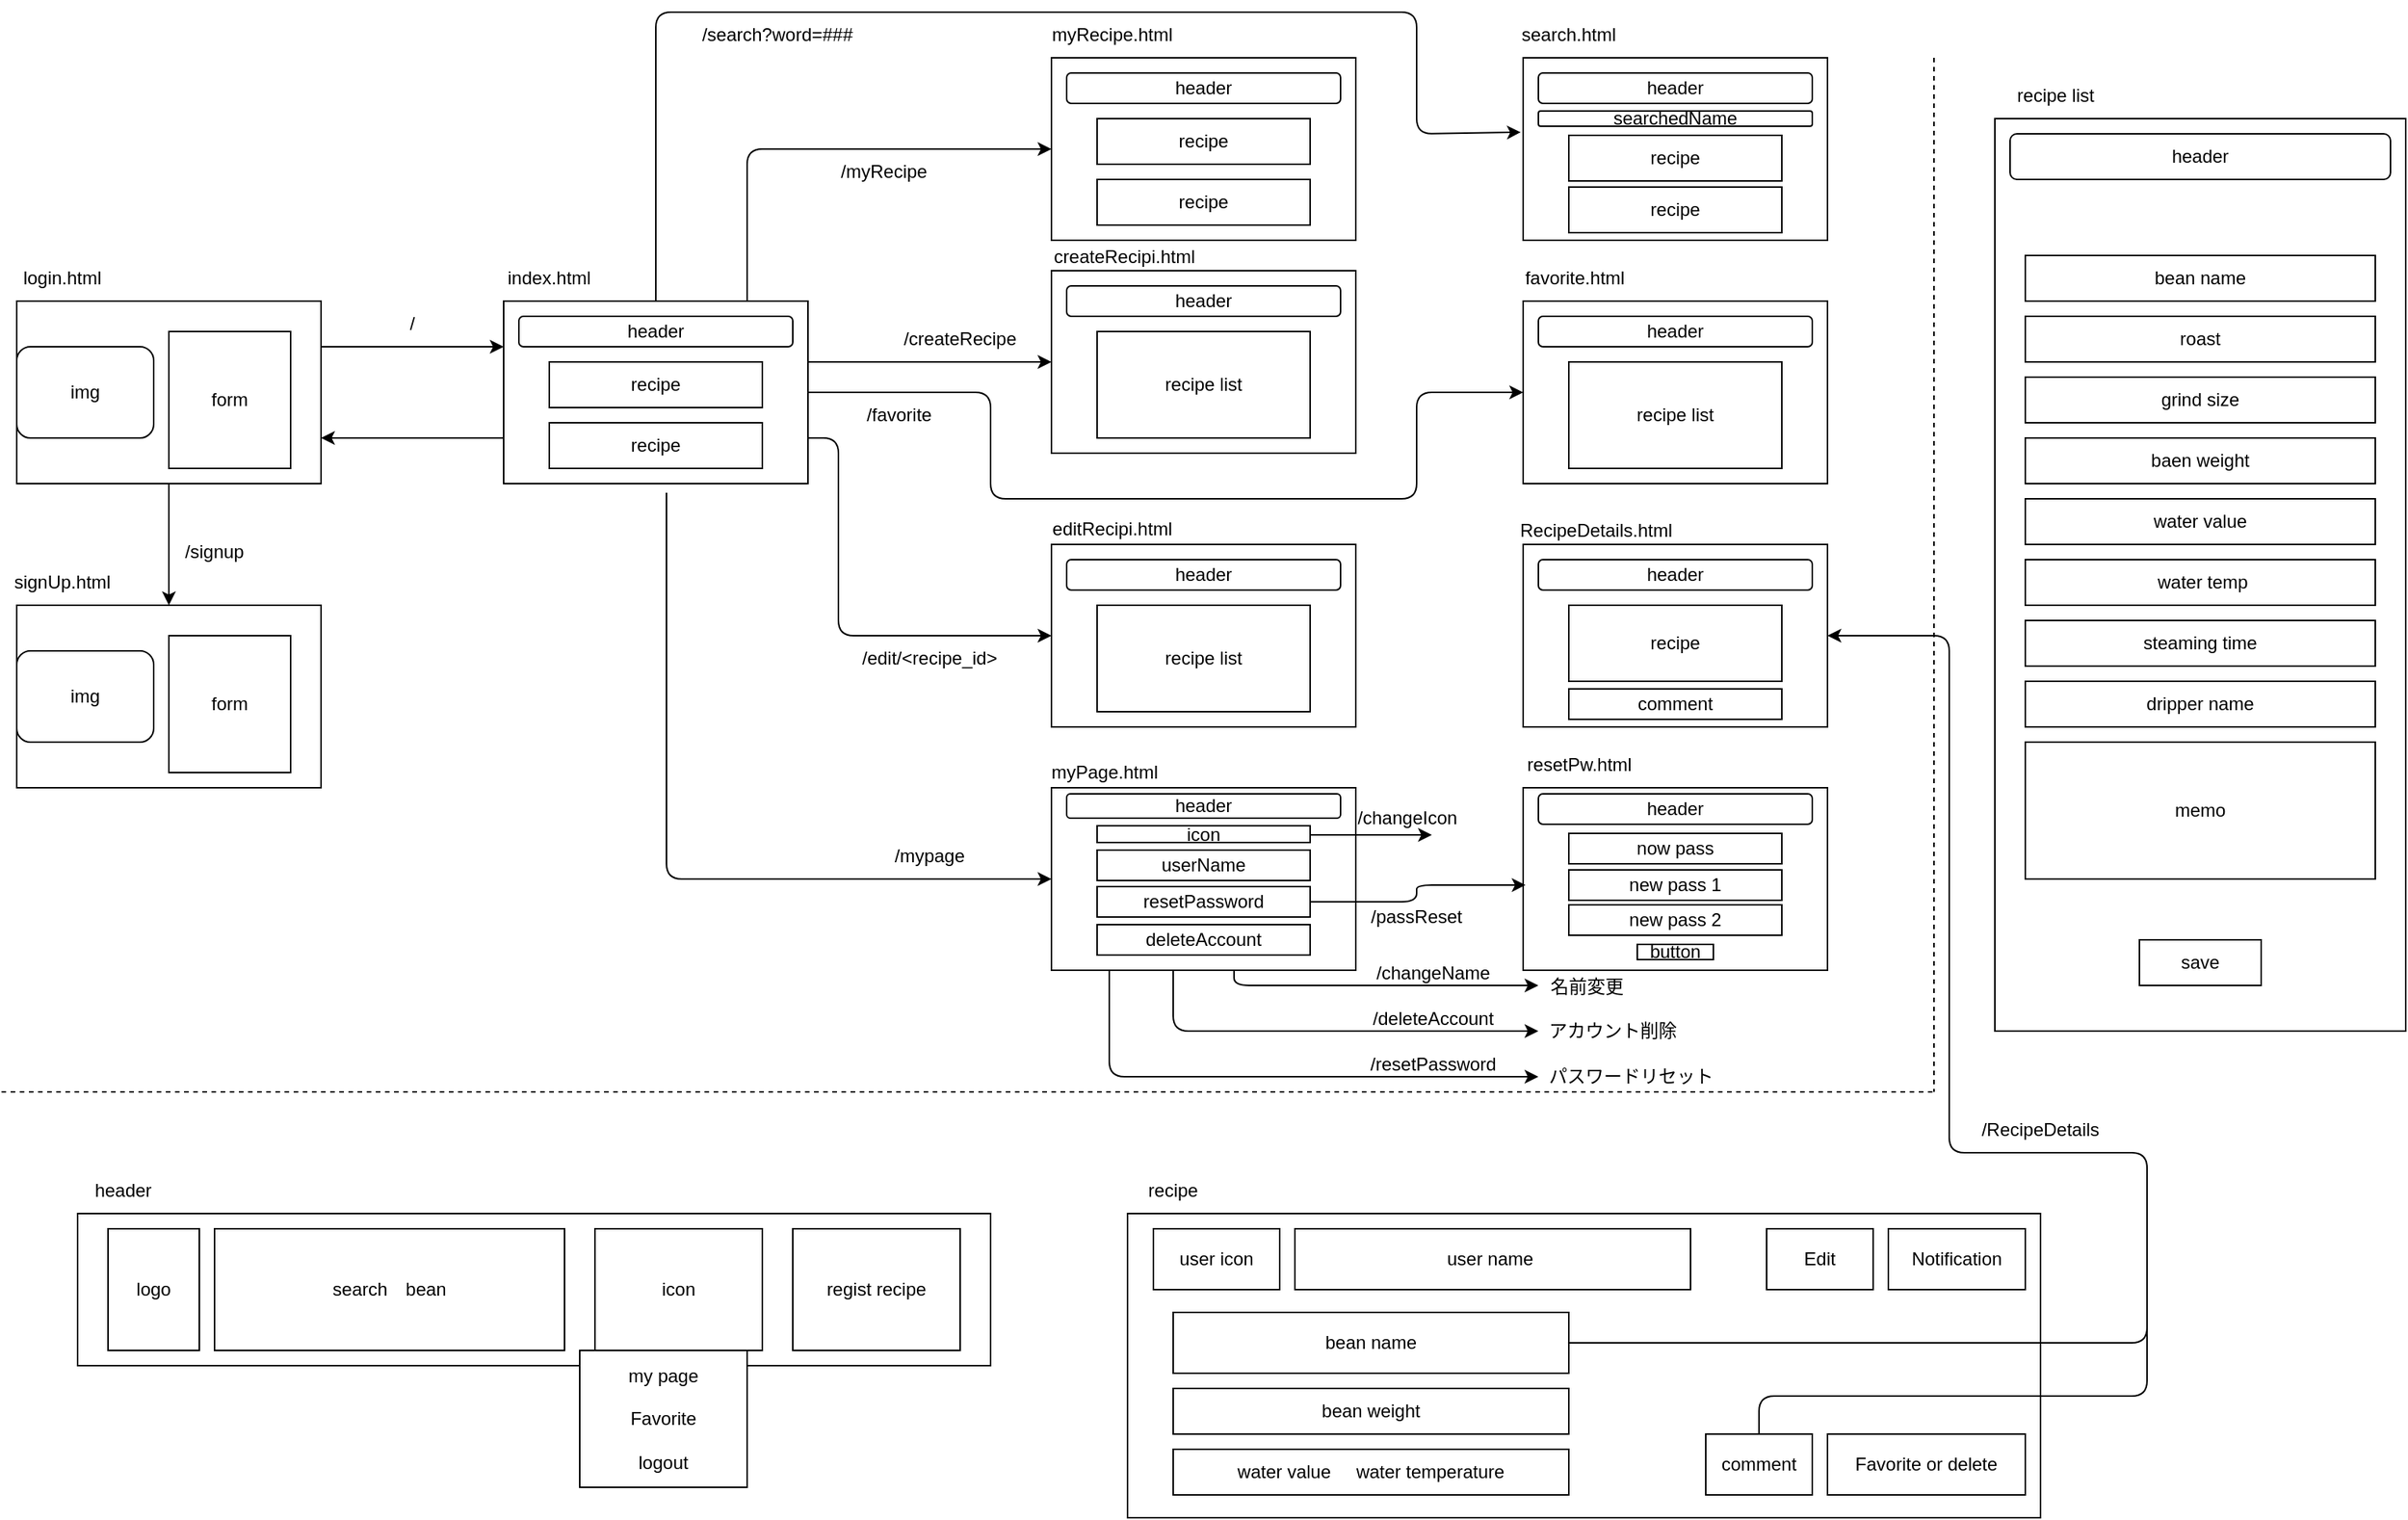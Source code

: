 <mxfile>
    <diagram id="nfTyhSHagsmYjDY-FQDK" name="ページ1">
        <mxGraphModel dx="427" dy="287" grid="1" gridSize="10" guides="1" tooltips="1" connect="1" arrows="1" fold="1" page="1" pageScale="1" pageWidth="1654" pageHeight="1169" math="0" shadow="0">
            <root>
                <mxCell id="0"/>
                <mxCell id="1" parent="0"/>
                <mxCell id="7" value="" style="group" parent="1" vertex="1" connectable="0">
                    <mxGeometry x="40" y="170" width="200" height="150" as="geometry"/>
                </mxCell>
                <mxCell id="3" value="" style="rounded=0;whiteSpace=wrap;html=1;" parent="7" vertex="1">
                    <mxGeometry y="30" width="200" height="120" as="geometry"/>
                </mxCell>
                <mxCell id="4" value="login.html" style="text;html=1;strokeColor=none;fillColor=none;align=center;verticalAlign=middle;whiteSpace=wrap;rounded=0;" parent="7" vertex="1">
                    <mxGeometry width="60" height="30" as="geometry"/>
                </mxCell>
                <mxCell id="5" value="form" style="rounded=0;whiteSpace=wrap;html=1;" parent="7" vertex="1">
                    <mxGeometry x="100" y="50" width="80" height="90" as="geometry"/>
                </mxCell>
                <mxCell id="6" value="img" style="rounded=1;whiteSpace=wrap;html=1;" parent="7" vertex="1">
                    <mxGeometry y="60" width="90" height="60" as="geometry"/>
                </mxCell>
                <mxCell id="8" value="" style="group" parent="1" vertex="1" connectable="0">
                    <mxGeometry x="40" y="370" width="200" height="150" as="geometry"/>
                </mxCell>
                <mxCell id="9" value="" style="rounded=0;whiteSpace=wrap;html=1;" parent="8" vertex="1">
                    <mxGeometry y="30" width="200" height="120" as="geometry"/>
                </mxCell>
                <mxCell id="10" value="signUp.html" style="text;html=1;strokeColor=none;fillColor=none;align=center;verticalAlign=middle;whiteSpace=wrap;rounded=0;" parent="8" vertex="1">
                    <mxGeometry width="60" height="30" as="geometry"/>
                </mxCell>
                <mxCell id="11" value="form" style="rounded=0;whiteSpace=wrap;html=1;" parent="8" vertex="1">
                    <mxGeometry x="100" y="50" width="80" height="90" as="geometry"/>
                </mxCell>
                <mxCell id="12" value="img" style="rounded=1;whiteSpace=wrap;html=1;" parent="8" vertex="1">
                    <mxGeometry y="60" width="90" height="60" as="geometry"/>
                </mxCell>
                <mxCell id="13" style="edgeStyle=none;html=1;startArrow=none;startFill=0;" parent="1" source="3" target="9" edge="1">
                    <mxGeometry relative="1" as="geometry"/>
                </mxCell>
                <mxCell id="14" value="" style="group" parent="1" vertex="1" connectable="0">
                    <mxGeometry x="360" y="170" width="200" height="150" as="geometry"/>
                </mxCell>
                <mxCell id="15" value="" style="rounded=0;whiteSpace=wrap;html=1;" parent="14" vertex="1">
                    <mxGeometry y="30" width="200" height="120" as="geometry"/>
                </mxCell>
                <mxCell id="16" value="index.html" style="text;html=1;strokeColor=none;fillColor=none;align=center;verticalAlign=middle;whiteSpace=wrap;rounded=0;" parent="14" vertex="1">
                    <mxGeometry width="60" height="30" as="geometry"/>
                </mxCell>
                <mxCell id="17" value="recipe" style="rounded=0;whiteSpace=wrap;html=1;" parent="14" vertex="1">
                    <mxGeometry x="30" y="70" width="140" height="30" as="geometry"/>
                </mxCell>
                <mxCell id="18" value="header" style="rounded=1;whiteSpace=wrap;html=1;" parent="14" vertex="1">
                    <mxGeometry x="10" y="40" width="180" height="20" as="geometry"/>
                </mxCell>
                <mxCell id="19" value="recipe" style="rounded=0;whiteSpace=wrap;html=1;" parent="14" vertex="1">
                    <mxGeometry x="30" y="110" width="140" height="30" as="geometry"/>
                </mxCell>
                <mxCell id="20" style="edgeStyle=none;html=1;entryX=0;entryY=0.25;entryDx=0;entryDy=0;startArrow=none;startFill=0;exitX=1;exitY=0.25;exitDx=0;exitDy=0;" parent="1" source="3" target="15" edge="1">
                    <mxGeometry relative="1" as="geometry"/>
                </mxCell>
                <mxCell id="27" value="" style="group" parent="1" vertex="1" connectable="0">
                    <mxGeometry x="1030" y="10" width="200" height="150" as="geometry"/>
                </mxCell>
                <mxCell id="28" value="" style="rounded=0;whiteSpace=wrap;html=1;" parent="27" vertex="1">
                    <mxGeometry y="30" width="200" height="120" as="geometry"/>
                </mxCell>
                <mxCell id="32" value="recipe" style="rounded=0;whiteSpace=wrap;html=1;" parent="28" vertex="1">
                    <mxGeometry x="30" y="85" width="140" height="30" as="geometry"/>
                </mxCell>
                <mxCell id="63" value="searchedName" style="rounded=1;whiteSpace=wrap;html=1;" parent="28" vertex="1">
                    <mxGeometry x="10" y="35" width="180" height="10" as="geometry"/>
                </mxCell>
                <mxCell id="29" value="search.html" style="text;html=1;strokeColor=none;fillColor=none;align=center;verticalAlign=middle;whiteSpace=wrap;rounded=0;" parent="27" vertex="1">
                    <mxGeometry width="60" height="30" as="geometry"/>
                </mxCell>
                <mxCell id="30" value="recipe" style="rounded=0;whiteSpace=wrap;html=1;" parent="27" vertex="1">
                    <mxGeometry x="30" y="81" width="140" height="30" as="geometry"/>
                </mxCell>
                <mxCell id="31" value="header" style="rounded=1;whiteSpace=wrap;html=1;" parent="27" vertex="1">
                    <mxGeometry x="10" y="40" width="180" height="20" as="geometry"/>
                </mxCell>
                <mxCell id="33" value="" style="group" parent="1" vertex="1" connectable="0">
                    <mxGeometry x="720" y="150" width="200" height="150" as="geometry"/>
                </mxCell>
                <mxCell id="34" value="" style="rounded=0;whiteSpace=wrap;html=1;" parent="33" vertex="1">
                    <mxGeometry y="30" width="200" height="120" as="geometry"/>
                </mxCell>
                <mxCell id="35" value="createRecipi.html" style="text;html=1;strokeColor=none;fillColor=none;align=center;verticalAlign=middle;whiteSpace=wrap;rounded=0;" parent="33" vertex="1">
                    <mxGeometry x="18" y="6" width="60" height="30" as="geometry"/>
                </mxCell>
                <mxCell id="36" value="recipe list" style="rounded=0;whiteSpace=wrap;html=1;" parent="33" vertex="1">
                    <mxGeometry x="30" y="70" width="140" height="70" as="geometry"/>
                </mxCell>
                <mxCell id="37" value="header" style="rounded=1;whiteSpace=wrap;html=1;" parent="33" vertex="1">
                    <mxGeometry x="10" y="40" width="180" height="20" as="geometry"/>
                </mxCell>
                <mxCell id="45" value="" style="group" parent="1" vertex="1" connectable="0">
                    <mxGeometry x="720" y="490" width="200" height="150" as="geometry"/>
                </mxCell>
                <mxCell id="46" value="" style="rounded=0;whiteSpace=wrap;html=1;" parent="45" vertex="1">
                    <mxGeometry y="30" width="200" height="120" as="geometry"/>
                </mxCell>
                <mxCell id="47" value="myPage.html" style="text;html=1;strokeColor=none;fillColor=none;align=center;verticalAlign=middle;whiteSpace=wrap;rounded=0;" parent="45" vertex="1">
                    <mxGeometry x="5" y="5" width="60" height="30" as="geometry"/>
                </mxCell>
                <mxCell id="48" value="userName" style="rounded=0;whiteSpace=wrap;html=1;" parent="45" vertex="1">
                    <mxGeometry x="30" y="71" width="140" height="20" as="geometry"/>
                </mxCell>
                <mxCell id="49" value="header" style="rounded=1;whiteSpace=wrap;html=1;" parent="45" vertex="1">
                    <mxGeometry x="10" y="34" width="180" height="16" as="geometry"/>
                </mxCell>
                <mxCell id="64" value="resetPassword&lt;span style=&quot;color: rgba(0, 0, 0, 0); font-family: monospace; font-size: 0px; text-align: start;&quot;&gt;%3CmxGraphModel%3E%3Croot%3E%3CmxCell%20id%3D%220%22%2F%3E%3CmxCell%20id%3D%221%22%20parent%3D%220%22%2F%3E%3CmxCell%20id%3D%222%22%20value%3D%22userName%22%20style%3D%22rounded%3D0%3BwhiteSpace%3Dwrap%3Bhtml%3D1%3B%22%20vertex%3D%221%22%20parent%3D%221%22%3E%3CmxGeometry%20x%3D%22750%22%20y%3D%22550%22%20width%3D%22140%22%20height%3D%2220%22%20as%3D%22geometry%22%2F%3E%3C%2FmxCell%3E%3C%2Froot%3E%3C%2FmxGraphModel%3E&lt;/span&gt;" style="rounded=0;whiteSpace=wrap;html=1;" parent="45" vertex="1">
                    <mxGeometry x="30" y="95" width="140" height="20" as="geometry"/>
                </mxCell>
                <mxCell id="65" value="deleteAccount" style="rounded=0;whiteSpace=wrap;html=1;" parent="45" vertex="1">
                    <mxGeometry x="30" y="120" width="140" height="20" as="geometry"/>
                </mxCell>
                <mxCell id="156" value="icon" style="rounded=0;whiteSpace=wrap;html=1;" parent="45" vertex="1">
                    <mxGeometry x="30" y="55" width="140" height="11" as="geometry"/>
                </mxCell>
                <mxCell id="157" style="edgeStyle=none;html=1;startArrow=none;startFill=0;" parent="45" edge="1">
                    <mxGeometry relative="1" as="geometry">
                        <mxPoint x="170" y="61.04" as="sourcePoint"/>
                        <mxPoint x="250" y="61" as="targetPoint"/>
                        <Array as="points"/>
                    </mxGeometry>
                </mxCell>
                <mxCell id="55" style="edgeStyle=none;html=1;startArrow=none;startFill=0;" parent="1" target="34" edge="1">
                    <mxGeometry relative="1" as="geometry">
                        <mxPoint x="560" y="240" as="sourcePoint"/>
                    </mxGeometry>
                </mxCell>
                <mxCell id="56" style="edgeStyle=none;html=1;entryX=0;entryY=0.5;entryDx=0;entryDy=0;startArrow=none;startFill=0;exitX=1;exitY=0.75;exitDx=0;exitDy=0;" parent="1" source="15" edge="1">
                    <mxGeometry relative="1" as="geometry">
                        <mxPoint x="720" y="420" as="targetPoint"/>
                        <Array as="points">
                            <mxPoint x="580" y="290"/>
                            <mxPoint x="580" y="420"/>
                        </Array>
                    </mxGeometry>
                </mxCell>
                <mxCell id="57" style="edgeStyle=none;html=1;entryX=0;entryY=0.5;entryDx=0;entryDy=0;startArrow=none;startFill=0;exitX=0.535;exitY=1.05;exitDx=0;exitDy=0;exitPerimeter=0;" parent="1" source="15" target="46" edge="1">
                    <mxGeometry relative="1" as="geometry">
                        <Array as="points">
                            <mxPoint x="467" y="360"/>
                            <mxPoint x="467" y="580"/>
                            <mxPoint x="600" y="580"/>
                        </Array>
                    </mxGeometry>
                </mxCell>
                <mxCell id="58" value="" style="group" parent="1" vertex="1" connectable="0">
                    <mxGeometry x="720" y="330" width="200" height="150" as="geometry"/>
                </mxCell>
                <mxCell id="59" value="" style="rounded=0;whiteSpace=wrap;html=1;" parent="58" vertex="1">
                    <mxGeometry y="30" width="200" height="120" as="geometry"/>
                </mxCell>
                <mxCell id="60" value="editRecipi.html" style="text;html=1;strokeColor=none;fillColor=none;align=center;verticalAlign=middle;whiteSpace=wrap;rounded=0;" parent="58" vertex="1">
                    <mxGeometry x="10" y="5" width="60" height="30" as="geometry"/>
                </mxCell>
                <mxCell id="61" value="recipe list" style="rounded=0;whiteSpace=wrap;html=1;" parent="58" vertex="1">
                    <mxGeometry x="30" y="70" width="140" height="70" as="geometry"/>
                </mxCell>
                <mxCell id="62" value="header" style="rounded=1;whiteSpace=wrap;html=1;" parent="58" vertex="1">
                    <mxGeometry x="10" y="40" width="180" height="20" as="geometry"/>
                </mxCell>
                <mxCell id="66" value="" style="group" parent="1" vertex="1" connectable="0">
                    <mxGeometry x="1030" y="490" width="200" height="150" as="geometry"/>
                </mxCell>
                <mxCell id="67" value="" style="rounded=0;whiteSpace=wrap;html=1;" parent="66" vertex="1">
                    <mxGeometry y="30" width="200" height="120" as="geometry"/>
                </mxCell>
                <mxCell id="68" value="resetPw.html" style="text;html=1;strokeColor=none;fillColor=none;align=center;verticalAlign=middle;whiteSpace=wrap;rounded=0;" parent="66" vertex="1">
                    <mxGeometry x="7" width="60" height="30" as="geometry"/>
                </mxCell>
                <mxCell id="69" value="now pass" style="rounded=0;whiteSpace=wrap;html=1;" parent="66" vertex="1">
                    <mxGeometry x="30" y="60" width="140" height="20" as="geometry"/>
                </mxCell>
                <mxCell id="70" value="header" style="rounded=1;whiteSpace=wrap;html=1;" parent="66" vertex="1">
                    <mxGeometry x="10" y="34" width="180" height="20" as="geometry"/>
                </mxCell>
                <mxCell id="71" value="new pass 1" style="rounded=0;whiteSpace=wrap;html=1;" parent="66" vertex="1">
                    <mxGeometry x="30" y="84" width="140" height="20" as="geometry"/>
                </mxCell>
                <mxCell id="72" value="new pass 2" style="rounded=0;whiteSpace=wrap;html=1;" parent="66" vertex="1">
                    <mxGeometry x="30" y="107" width="140" height="20" as="geometry"/>
                </mxCell>
                <mxCell id="74" value="button" style="rounded=0;whiteSpace=wrap;html=1;" parent="66" vertex="1">
                    <mxGeometry x="75" y="133" width="50" height="10" as="geometry"/>
                </mxCell>
                <mxCell id="73" style="edgeStyle=none;html=1;entryX=0.008;entryY=0.533;entryDx=0;entryDy=0;entryPerimeter=0;startArrow=none;startFill=0;" parent="1" source="64" target="67" edge="1">
                    <mxGeometry relative="1" as="geometry">
                        <Array as="points">
                            <mxPoint x="960" y="595"/>
                            <mxPoint x="960" y="584"/>
                        </Array>
                    </mxGeometry>
                </mxCell>
                <mxCell id="82" value="" style="group" parent="1" vertex="1" connectable="0">
                    <mxGeometry x="80" y="770" width="600" height="210" as="geometry"/>
                </mxCell>
                <mxCell id="75" value="" style="rounded=0;whiteSpace=wrap;html=1;" parent="82" vertex="1">
                    <mxGeometry y="30" width="600" height="100" as="geometry"/>
                </mxCell>
                <mxCell id="76" value="header" style="text;html=1;strokeColor=none;fillColor=none;align=center;verticalAlign=middle;whiteSpace=wrap;rounded=0;" parent="82" vertex="1">
                    <mxGeometry width="60" height="30" as="geometry"/>
                </mxCell>
                <mxCell id="77" value="logo" style="rounded=0;whiteSpace=wrap;html=1;" parent="82" vertex="1">
                    <mxGeometry x="20" y="40" width="60" height="80" as="geometry"/>
                </mxCell>
                <mxCell id="78" value="search　bean" style="rounded=0;whiteSpace=wrap;html=1;" parent="82" vertex="1">
                    <mxGeometry x="90" y="40" width="230" height="80" as="geometry"/>
                </mxCell>
                <mxCell id="79" value="icon" style="rounded=0;whiteSpace=wrap;html=1;" parent="82" vertex="1">
                    <mxGeometry x="340" y="40" width="110" height="80" as="geometry"/>
                </mxCell>
                <mxCell id="80" value="regist recipe" style="rounded=0;whiteSpace=wrap;html=1;" parent="82" vertex="1">
                    <mxGeometry x="470" y="40" width="110" height="80" as="geometry"/>
                </mxCell>
                <mxCell id="81" value="my page&lt;br&gt;&lt;br&gt;Favorite&lt;br&gt;&lt;br&gt;logout" style="rounded=0;whiteSpace=wrap;html=1;" parent="82" vertex="1">
                    <mxGeometry x="330" y="120" width="110" height="90" as="geometry"/>
                </mxCell>
                <mxCell id="83" value="" style="group" parent="1" vertex="1" connectable="0">
                    <mxGeometry x="770" y="770" width="620" height="230" as="geometry"/>
                </mxCell>
                <mxCell id="84" value="" style="rounded=0;whiteSpace=wrap;html=1;" parent="83" vertex="1">
                    <mxGeometry y="30" width="600" height="200" as="geometry"/>
                </mxCell>
                <mxCell id="85" value="recipe" style="text;html=1;strokeColor=none;fillColor=none;align=center;verticalAlign=middle;whiteSpace=wrap;rounded=0;" parent="83" vertex="1">
                    <mxGeometry width="60" height="30" as="geometry"/>
                </mxCell>
                <mxCell id="89" value="user name&amp;nbsp;" style="rounded=0;whiteSpace=wrap;html=1;" parent="83" vertex="1">
                    <mxGeometry x="110" y="40" width="260" height="40" as="geometry"/>
                </mxCell>
                <mxCell id="92" value="user icon" style="rounded=0;whiteSpace=wrap;html=1;" parent="83" vertex="1">
                    <mxGeometry x="17" y="40" width="83" height="40" as="geometry"/>
                </mxCell>
                <mxCell id="94" value="bean name" style="rounded=0;whiteSpace=wrap;html=1;" parent="83" vertex="1">
                    <mxGeometry x="30" y="95" width="260" height="40" as="geometry"/>
                </mxCell>
                <mxCell id="95" value="bean weight" style="rounded=0;whiteSpace=wrap;html=1;" parent="83" vertex="1">
                    <mxGeometry x="30" y="145" width="260" height="30" as="geometry"/>
                </mxCell>
                <mxCell id="96" value="water value&amp;nbsp; &amp;nbsp; &amp;nbsp;water temperature" style="rounded=0;whiteSpace=wrap;html=1;" parent="83" vertex="1">
                    <mxGeometry x="30" y="185" width="260" height="30" as="geometry"/>
                </mxCell>
                <mxCell id="98" value="Notification" style="rounded=0;whiteSpace=wrap;html=1;" parent="83" vertex="1">
                    <mxGeometry x="500" y="40" width="90" height="40" as="geometry"/>
                </mxCell>
                <mxCell id="154" value="" style="edgeStyle=none;html=1;exitX=0.5;exitY=0;exitDx=0;exitDy=0;endArrow=none;endFill=0;" parent="83" source="99" edge="1">
                    <mxGeometry relative="1" as="geometry">
                        <mxPoint x="670" y="100" as="targetPoint"/>
                        <Array as="points">
                            <mxPoint x="415" y="150"/>
                            <mxPoint x="670" y="150"/>
                        </Array>
                    </mxGeometry>
                </mxCell>
                <mxCell id="99" value="comment" style="rounded=0;whiteSpace=wrap;html=1;" parent="83" vertex="1">
                    <mxGeometry x="380" y="175" width="70" height="40" as="geometry"/>
                </mxCell>
                <mxCell id="100" value="Favorite or delete" style="rounded=0;whiteSpace=wrap;html=1;" parent="83" vertex="1">
                    <mxGeometry x="460" y="175" width="130" height="40" as="geometry"/>
                </mxCell>
                <mxCell id="101" value="Edit" style="rounded=0;whiteSpace=wrap;html=1;" parent="83" vertex="1">
                    <mxGeometry x="420" y="40" width="70" height="40" as="geometry"/>
                </mxCell>
                <mxCell id="102" value="" style="endArrow=none;dashed=1;html=1;" parent="1" edge="1">
                    <mxGeometry width="50" height="50" relative="1" as="geometry">
                        <mxPoint x="30" y="720" as="sourcePoint"/>
                        <mxPoint x="1300" y="720" as="targetPoint"/>
                    </mxGeometry>
                </mxCell>
                <mxCell id="104" value="" style="endArrow=none;dashed=1;html=1;" parent="1" edge="1">
                    <mxGeometry width="50" height="50" relative="1" as="geometry">
                        <mxPoint x="1300" y="40" as="sourcePoint"/>
                        <mxPoint x="1300" y="720" as="targetPoint"/>
                    </mxGeometry>
                </mxCell>
                <mxCell id="105" value="" style="rounded=0;whiteSpace=wrap;html=1;" parent="1" vertex="1">
                    <mxGeometry x="1340" y="80" width="270" height="600" as="geometry"/>
                </mxCell>
                <mxCell id="106" value="bean name" style="rounded=0;whiteSpace=wrap;html=1;" parent="1" vertex="1">
                    <mxGeometry x="1360" y="170" width="230" height="30" as="geometry"/>
                </mxCell>
                <mxCell id="107" value="header" style="rounded=1;whiteSpace=wrap;html=1;" parent="1" vertex="1">
                    <mxGeometry x="1350" y="90" width="250" height="30" as="geometry"/>
                </mxCell>
                <mxCell id="109" value="roast" style="rounded=0;whiteSpace=wrap;html=1;" parent="1" vertex="1">
                    <mxGeometry x="1360" y="210" width="230" height="30" as="geometry"/>
                </mxCell>
                <mxCell id="110" value="grind size" style="rounded=0;whiteSpace=wrap;html=1;" parent="1" vertex="1">
                    <mxGeometry x="1360" y="250" width="230" height="30" as="geometry"/>
                </mxCell>
                <mxCell id="111" value="baen weight" style="rounded=0;whiteSpace=wrap;html=1;" parent="1" vertex="1">
                    <mxGeometry x="1360" y="290" width="230" height="30" as="geometry"/>
                </mxCell>
                <mxCell id="112" value="water value" style="rounded=0;whiteSpace=wrap;html=1;" parent="1" vertex="1">
                    <mxGeometry x="1360" y="330" width="230" height="30" as="geometry"/>
                </mxCell>
                <mxCell id="113" value="&amp;nbsp;water temp" style="rounded=0;whiteSpace=wrap;html=1;" parent="1" vertex="1">
                    <mxGeometry x="1360" y="370" width="230" height="30" as="geometry"/>
                </mxCell>
                <mxCell id="114" value="steaming time" style="rounded=0;whiteSpace=wrap;html=1;" parent="1" vertex="1">
                    <mxGeometry x="1360" y="410" width="230" height="30" as="geometry"/>
                </mxCell>
                <mxCell id="115" value="dripper name" style="rounded=0;whiteSpace=wrap;html=1;" parent="1" vertex="1">
                    <mxGeometry x="1360" y="450" width="230" height="30" as="geometry"/>
                </mxCell>
                <mxCell id="116" value="memo" style="rounded=0;whiteSpace=wrap;html=1;" parent="1" vertex="1">
                    <mxGeometry x="1360" y="490" width="230" height="90" as="geometry"/>
                </mxCell>
                <mxCell id="117" value="save" style="rounded=0;whiteSpace=wrap;html=1;" parent="1" vertex="1">
                    <mxGeometry x="1435" y="620" width="80" height="30" as="geometry"/>
                </mxCell>
                <mxCell id="118" value="recipe list" style="text;html=1;strokeColor=none;fillColor=none;align=center;verticalAlign=middle;whiteSpace=wrap;rounded=0;" parent="1" vertex="1">
                    <mxGeometry x="1350" y="50" width="60" height="30" as="geometry"/>
                </mxCell>
                <mxCell id="120" value="/createRecipe" style="text;html=1;strokeColor=none;fillColor=none;align=center;verticalAlign=middle;whiteSpace=wrap;rounded=0;" parent="1" vertex="1">
                    <mxGeometry x="580" y="210" width="160" height="30" as="geometry"/>
                </mxCell>
                <mxCell id="121" value="/edit/&amp;lt;recipe_id&amp;gt;" style="text;html=1;strokeColor=none;fillColor=none;align=center;verticalAlign=middle;whiteSpace=wrap;rounded=0;" parent="1" vertex="1">
                    <mxGeometry x="560" y="420" width="160" height="30" as="geometry"/>
                </mxCell>
                <mxCell id="122" value="/mypage" style="text;html=1;strokeColor=none;fillColor=none;align=center;verticalAlign=middle;whiteSpace=wrap;rounded=0;" parent="1" vertex="1">
                    <mxGeometry x="560" y="550" width="160" height="30" as="geometry"/>
                </mxCell>
                <mxCell id="123" value="/" style="text;html=1;strokeColor=none;fillColor=none;align=center;verticalAlign=middle;whiteSpace=wrap;rounded=0;" parent="1" vertex="1">
                    <mxGeometry x="220" y="200" width="160" height="30" as="geometry"/>
                </mxCell>
                <mxCell id="125" style="edgeStyle=none;html=1;entryX=1;entryY=0.75;entryDx=0;entryDy=0;startArrow=none;startFill=0;exitX=0;exitY=0.75;exitDx=0;exitDy=0;" parent="1" source="15" target="3" edge="1">
                    <mxGeometry relative="1" as="geometry"/>
                </mxCell>
                <mxCell id="127" value="/signup" style="text;html=1;strokeColor=none;fillColor=none;align=center;verticalAlign=middle;whiteSpace=wrap;rounded=0;" parent="1" vertex="1">
                    <mxGeometry x="90" y="350" width="160" height="30" as="geometry"/>
                </mxCell>
                <mxCell id="128" value="/passReset" style="text;html=1;strokeColor=none;fillColor=none;align=center;verticalAlign=middle;whiteSpace=wrap;rounded=0;" parent="1" vertex="1">
                    <mxGeometry x="880" y="590" width="160" height="30" as="geometry"/>
                </mxCell>
                <mxCell id="129" value="" style="group" parent="1" vertex="1" connectable="0">
                    <mxGeometry x="1030" y="170" width="200" height="150" as="geometry"/>
                </mxCell>
                <mxCell id="130" value="" style="rounded=0;whiteSpace=wrap;html=1;" parent="129" vertex="1">
                    <mxGeometry y="30" width="200" height="120" as="geometry"/>
                </mxCell>
                <mxCell id="131" value="favorite.html" style="text;html=1;strokeColor=none;fillColor=none;align=center;verticalAlign=middle;whiteSpace=wrap;rounded=0;" parent="129" vertex="1">
                    <mxGeometry x="4" width="60" height="30" as="geometry"/>
                </mxCell>
                <mxCell id="132" value="recipe list" style="rounded=0;whiteSpace=wrap;html=1;" parent="129" vertex="1">
                    <mxGeometry x="30" y="70" width="140" height="70" as="geometry"/>
                </mxCell>
                <mxCell id="133" value="header" style="rounded=1;whiteSpace=wrap;html=1;" parent="129" vertex="1">
                    <mxGeometry x="10" y="40" width="180" height="20" as="geometry"/>
                </mxCell>
                <mxCell id="134" style="edgeStyle=none;html=1;startArrow=none;startFill=0;entryX=0;entryY=0.5;entryDx=0;entryDy=0;exitX=1;exitY=0.5;exitDx=0;exitDy=0;" parent="1" source="15" target="130" edge="1">
                    <mxGeometry relative="1" as="geometry">
                        <mxPoint x="560" y="264.64" as="sourcePoint"/>
                        <mxPoint x="720" y="264.64" as="targetPoint"/>
                        <Array as="points">
                            <mxPoint x="680" y="260"/>
                            <mxPoint x="680" y="330"/>
                            <mxPoint x="960" y="330"/>
                            <mxPoint x="960" y="260"/>
                        </Array>
                    </mxGeometry>
                </mxCell>
                <mxCell id="135" value="/favorite" style="text;html=1;strokeColor=none;fillColor=none;align=center;verticalAlign=middle;whiteSpace=wrap;rounded=0;" parent="1" vertex="1">
                    <mxGeometry x="540" y="260" width="160" height="30" as="geometry"/>
                </mxCell>
                <mxCell id="136" style="edgeStyle=none;html=1;exitX=0.19;exitY=1;exitDx=0;exitDy=0;exitPerimeter=0;" parent="1" source="46" edge="1">
                    <mxGeometry relative="1" as="geometry">
                        <mxPoint x="1040" y="710" as="targetPoint"/>
                        <Array as="points">
                            <mxPoint x="758" y="710"/>
                        </Array>
                    </mxGeometry>
                </mxCell>
                <mxCell id="137" style="edgeStyle=none;html=1;" parent="1" edge="1">
                    <mxGeometry relative="1" as="geometry">
                        <mxPoint x="1040" y="680" as="targetPoint"/>
                        <mxPoint x="800" y="640" as="sourcePoint"/>
                        <Array as="points">
                            <mxPoint x="800" y="680"/>
                        </Array>
                    </mxGeometry>
                </mxCell>
                <mxCell id="138" style="edgeStyle=none;html=1;exitX=0.6;exitY=1;exitDx=0;exitDy=0;exitPerimeter=0;" parent="1" source="46" edge="1">
                    <mxGeometry relative="1" as="geometry">
                        <mxPoint x="1040" y="650" as="targetPoint"/>
                        <Array as="points">
                            <mxPoint x="840" y="650"/>
                        </Array>
                    </mxGeometry>
                </mxCell>
                <mxCell id="139" value="/changeName" style="text;html=1;strokeColor=none;fillColor=none;align=center;verticalAlign=middle;whiteSpace=wrap;rounded=0;" parent="1" vertex="1">
                    <mxGeometry x="891" y="627" width="160" height="30" as="geometry"/>
                </mxCell>
                <mxCell id="140" value="/deleteAccount" style="text;html=1;strokeColor=none;fillColor=none;align=center;verticalAlign=middle;whiteSpace=wrap;rounded=0;" parent="1" vertex="1">
                    <mxGeometry x="891" y="657" width="160" height="30" as="geometry"/>
                </mxCell>
                <mxCell id="141" value="/resetPassword" style="text;html=1;strokeColor=none;fillColor=none;align=center;verticalAlign=middle;whiteSpace=wrap;rounded=0;" parent="1" vertex="1">
                    <mxGeometry x="891" y="687" width="160" height="30" as="geometry"/>
                </mxCell>
                <mxCell id="142" value="名前変更" style="text;html=1;strokeColor=none;fillColor=none;align=center;verticalAlign=middle;whiteSpace=wrap;rounded=0;" parent="1" vertex="1">
                    <mxGeometry x="992" y="636" width="160" height="30" as="geometry"/>
                </mxCell>
                <mxCell id="143" value="アカウント削除" style="text;html=1;strokeColor=none;fillColor=none;align=center;verticalAlign=middle;whiteSpace=wrap;rounded=0;" parent="1" vertex="1">
                    <mxGeometry x="1009" y="665" width="160" height="30" as="geometry"/>
                </mxCell>
                <mxCell id="144" value="パスワードリセット" style="text;html=1;strokeColor=none;fillColor=none;align=center;verticalAlign=middle;whiteSpace=wrap;rounded=0;" parent="1" vertex="1">
                    <mxGeometry x="1021" y="695" width="160" height="30" as="geometry"/>
                </mxCell>
                <mxCell id="145" style="edgeStyle=none;html=1;exitX=1;exitY=0.5;exitDx=0;exitDy=0;entryX=1;entryY=0.5;entryDx=0;entryDy=0;" parent="1" source="94" target="148" edge="1">
                    <mxGeometry relative="1" as="geometry">
                        <mxPoint x="1290" y="420" as="targetPoint"/>
                        <Array as="points">
                            <mxPoint x="1440" y="885"/>
                            <mxPoint x="1440" y="760"/>
                            <mxPoint x="1310" y="760"/>
                            <mxPoint x="1310" y="420"/>
                        </Array>
                    </mxGeometry>
                </mxCell>
                <mxCell id="147" value="" style="group" parent="1" vertex="1" connectable="0">
                    <mxGeometry x="1030" y="330" width="200" height="150" as="geometry"/>
                </mxCell>
                <mxCell id="148" value="" style="rounded=0;whiteSpace=wrap;html=1;" parent="147" vertex="1">
                    <mxGeometry y="30" width="200" height="120" as="geometry"/>
                </mxCell>
                <mxCell id="149" value="RecipeDetails.html" style="text;html=1;strokeColor=none;fillColor=none;align=center;verticalAlign=middle;whiteSpace=wrap;rounded=0;" parent="147" vertex="1">
                    <mxGeometry x="18" y="6" width="60" height="30" as="geometry"/>
                </mxCell>
                <mxCell id="150" value="recipe" style="rounded=0;whiteSpace=wrap;html=1;" parent="147" vertex="1">
                    <mxGeometry x="30" y="70" width="140" height="50" as="geometry"/>
                </mxCell>
                <mxCell id="151" value="header" style="rounded=1;whiteSpace=wrap;html=1;" parent="147" vertex="1">
                    <mxGeometry x="10" y="40" width="180" height="20" as="geometry"/>
                </mxCell>
                <mxCell id="152" value="comment" style="rounded=0;whiteSpace=wrap;html=1;" parent="147" vertex="1">
                    <mxGeometry x="30" y="125" width="140" height="20" as="geometry"/>
                </mxCell>
                <mxCell id="155" value="/RecipeDetails" style="text;html=1;strokeColor=none;fillColor=none;align=center;verticalAlign=middle;whiteSpace=wrap;rounded=0;" parent="1" vertex="1">
                    <mxGeometry x="1290" y="730" width="160" height="30" as="geometry"/>
                </mxCell>
                <mxCell id="158" value="/changeIcon" style="text;html=1;strokeColor=none;fillColor=none;align=center;verticalAlign=middle;whiteSpace=wrap;rounded=0;" parent="1" vertex="1">
                    <mxGeometry x="874" y="525" width="160" height="30" as="geometry"/>
                </mxCell>
                <mxCell id="159" value="" style="group" vertex="1" connectable="0" parent="1">
                    <mxGeometry x="720" y="10" width="200" height="150" as="geometry"/>
                </mxCell>
                <mxCell id="160" value="" style="rounded=0;whiteSpace=wrap;html=1;" vertex="1" parent="159">
                    <mxGeometry y="30" width="200" height="120" as="geometry"/>
                </mxCell>
                <mxCell id="161" value="myRecipe.html" style="text;html=1;strokeColor=none;fillColor=none;align=center;verticalAlign=middle;whiteSpace=wrap;rounded=0;" vertex="1" parent="159">
                    <mxGeometry x="10" width="60" height="30" as="geometry"/>
                </mxCell>
                <mxCell id="162" value="recipe" style="rounded=0;whiteSpace=wrap;html=1;" vertex="1" parent="159">
                    <mxGeometry x="30" y="70" width="140" height="30" as="geometry"/>
                </mxCell>
                <mxCell id="163" value="header" style="rounded=1;whiteSpace=wrap;html=1;" vertex="1" parent="159">
                    <mxGeometry x="10" y="40" width="180" height="20" as="geometry"/>
                </mxCell>
                <mxCell id="164" value="recipe" style="rounded=0;whiteSpace=wrap;html=1;" vertex="1" parent="159">
                    <mxGeometry x="30" y="110" width="140" height="30" as="geometry"/>
                </mxCell>
                <mxCell id="165" style="edgeStyle=none;html=1;entryX=-0.008;entryY=0.408;entryDx=0;entryDy=0;entryPerimeter=0;" edge="1" parent="1" target="28">
                    <mxGeometry relative="1" as="geometry">
                        <mxPoint x="460" y="200" as="targetPoint"/>
                        <mxPoint x="460" y="200" as="sourcePoint"/>
                        <Array as="points">
                            <mxPoint x="460" y="10"/>
                            <mxPoint x="960" y="10"/>
                            <mxPoint x="960" y="90"/>
                        </Array>
                    </mxGeometry>
                </mxCell>
                <mxCell id="166" style="edgeStyle=none;html=1;entryX=0;entryY=0.5;entryDx=0;entryDy=0;" edge="1" parent="1" target="160">
                    <mxGeometry relative="1" as="geometry">
                        <mxPoint x="520" y="200" as="sourcePoint"/>
                        <Array as="points">
                            <mxPoint x="520" y="100"/>
                        </Array>
                    </mxGeometry>
                </mxCell>
                <mxCell id="119" value="/search?word=###" style="text;html=1;strokeColor=none;fillColor=none;align=center;verticalAlign=middle;whiteSpace=wrap;rounded=0;" parent="1" vertex="1">
                    <mxGeometry x="460" y="10" width="160" height="30" as="geometry"/>
                </mxCell>
                <mxCell id="167" value="/myRecipe" style="text;html=1;strokeColor=none;fillColor=none;align=center;verticalAlign=middle;whiteSpace=wrap;rounded=0;" vertex="1" parent="1">
                    <mxGeometry x="530" y="100" width="160" height="30" as="geometry"/>
                </mxCell>
            </root>
        </mxGraphModel>
    </diagram>
</mxfile>